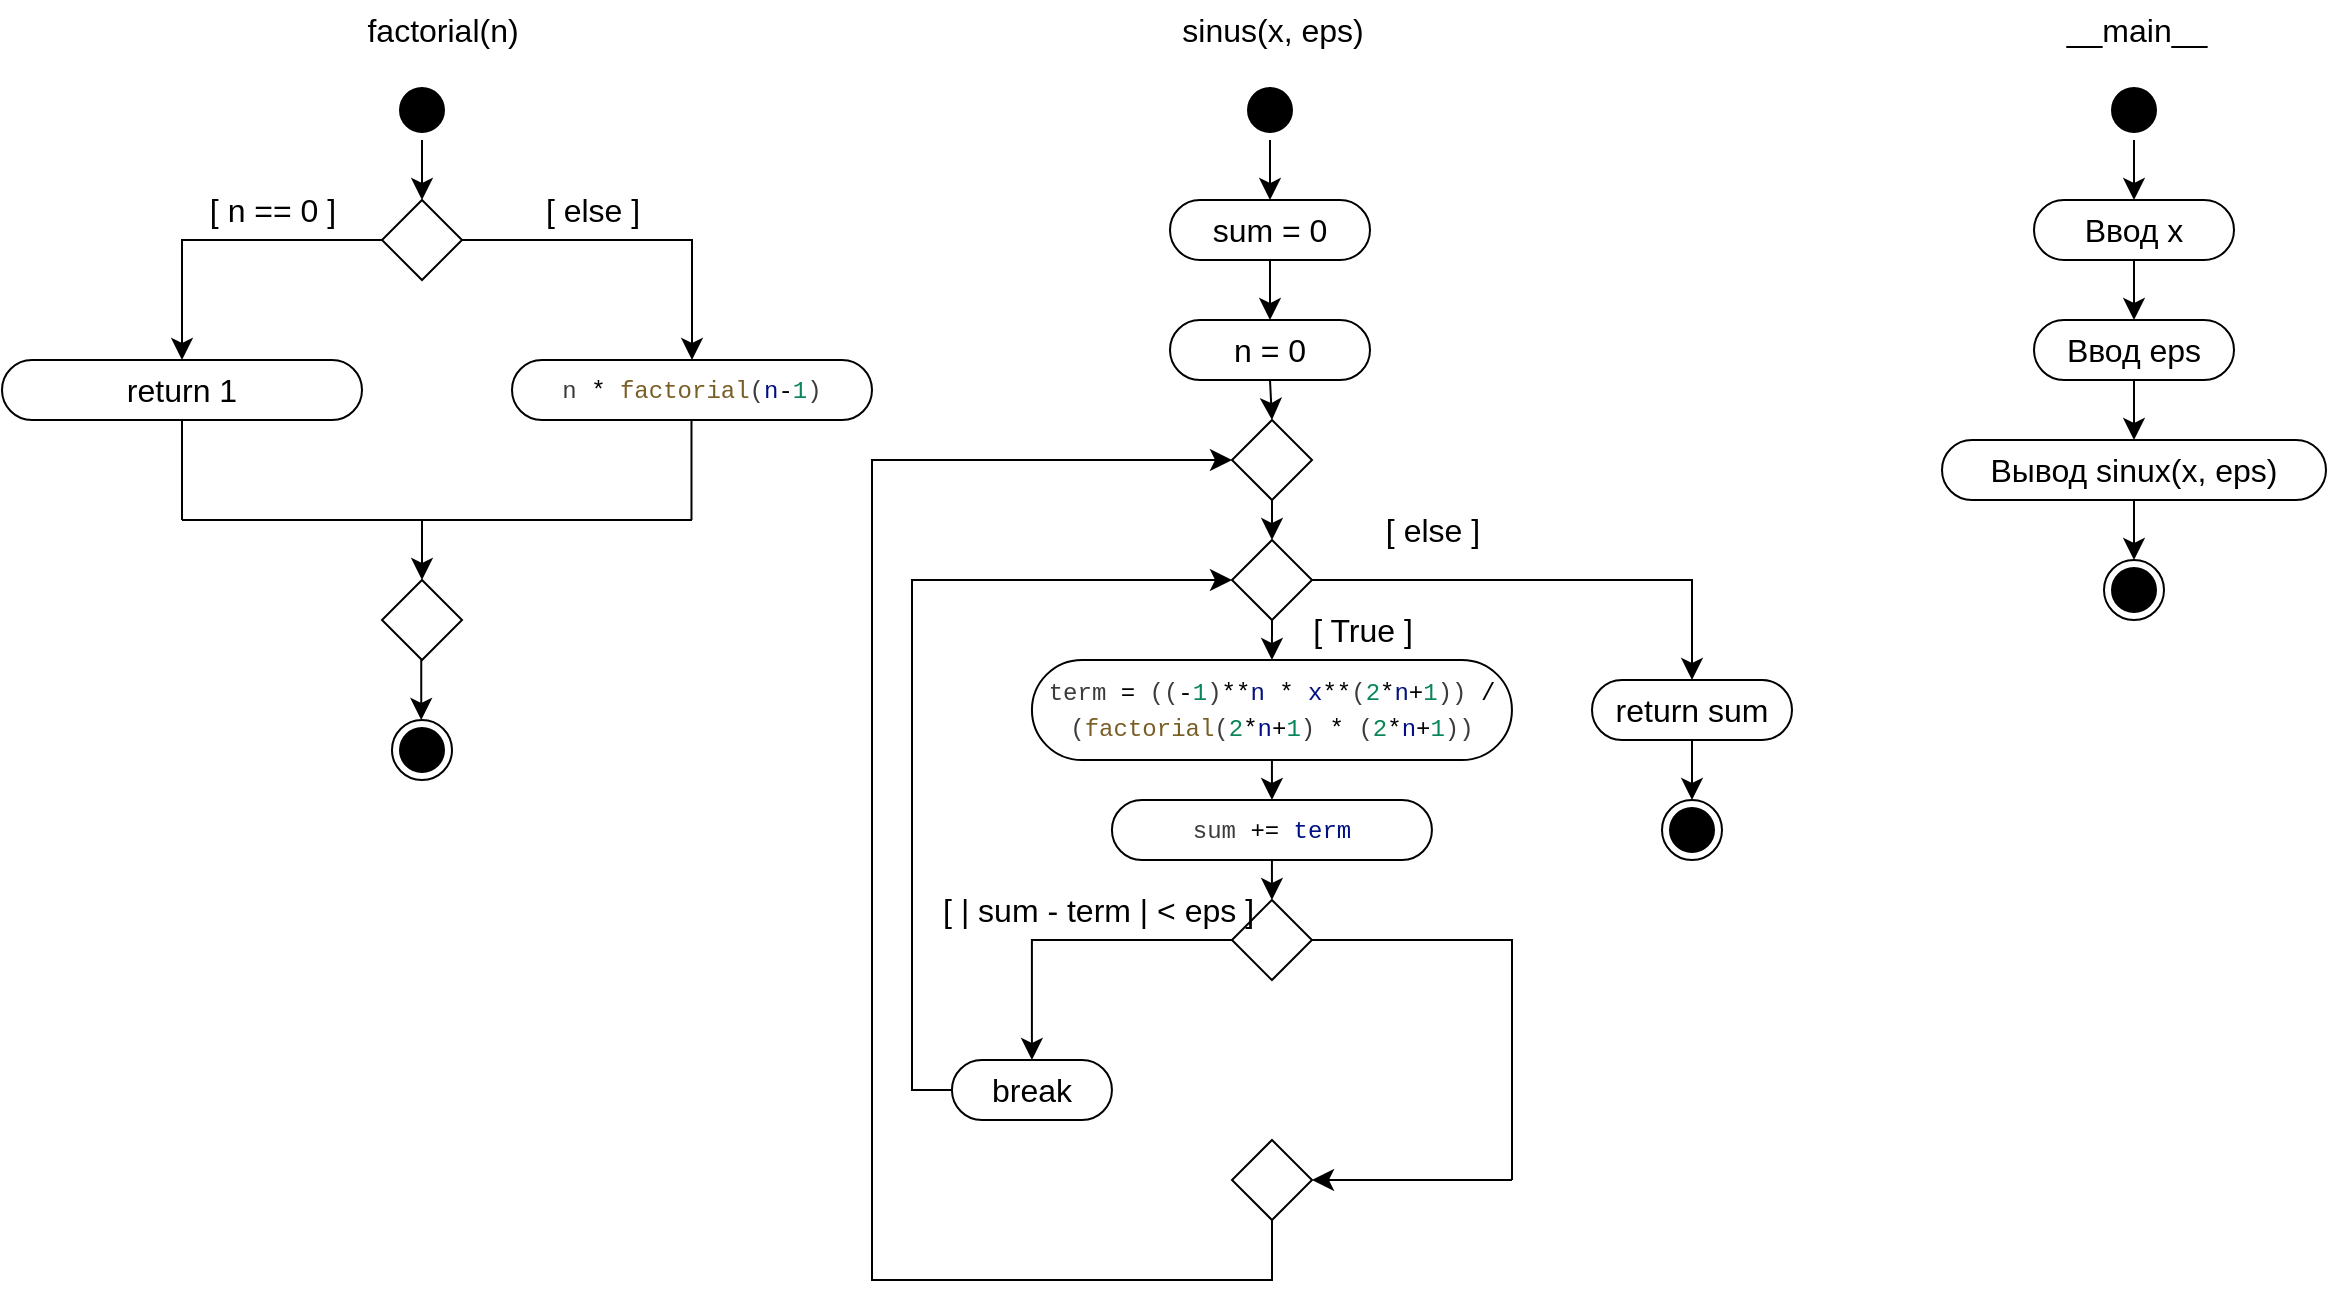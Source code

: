 <mxfile version="21.2.8" type="device">
  <diagram name="Страница 1" id="b56nTUFWKLFzky5iG3-O">
    <mxGraphModel dx="1453" dy="1270" grid="1" gridSize="10" guides="1" tooltips="1" connect="1" arrows="1" fold="1" page="0" pageScale="1" pageWidth="827" pageHeight="1169" math="0" shadow="0">
      <root>
        <mxCell id="0" />
        <mxCell id="1" parent="0" />
        <mxCell id="P-KXroBEH44Tsiwpaicb-1" value="" style="ellipse;html=1;shape=startState;fillColor=#000000;strokeColor=default;fontSize=16;" vertex="1" parent="1">
          <mxGeometry x="-55" y="-50" width="30" height="30" as="geometry" />
        </mxCell>
        <mxCell id="P-KXroBEH44Tsiwpaicb-2" value="" style="edgeStyle=orthogonalEdgeStyle;html=1;verticalAlign=bottom;endArrow=classic;endSize=8;strokeColor=default;rounded=0;fontSize=12;curved=1;entryX=0.5;entryY=0;entryDx=0;entryDy=0;endFill=1;" edge="1" parent="1" source="P-KXroBEH44Tsiwpaicb-1">
          <mxGeometry relative="1" as="geometry">
            <mxPoint x="-40" y="10" as="targetPoint" />
          </mxGeometry>
        </mxCell>
        <mxCell id="P-KXroBEH44Tsiwpaicb-5" value="factorial(n)" style="text;html=1;align=center;verticalAlign=middle;resizable=0;points=[];autosize=1;strokeColor=none;fillColor=none;fontSize=16;" vertex="1" parent="1">
          <mxGeometry x="-80" y="-90" width="100" height="30" as="geometry" />
        </mxCell>
        <mxCell id="P-KXroBEH44Tsiwpaicb-7" value="" style="rhombus;whiteSpace=wrap;html=1;fontSize=16;rounded=0;arcSize=50;" vertex="1" parent="1">
          <mxGeometry x="-60" y="10" width="40" height="40" as="geometry" />
        </mxCell>
        <mxCell id="P-KXroBEH44Tsiwpaicb-8" value="&lt;div style=&quot;color: rgb(59, 59, 59); font-family: Menlo, Monaco, &amp;quot;Courier New&amp;quot;, monospace; font-size: 12px; line-height: 18px;&quot;&gt;n &lt;span style=&quot;color: #000000;&quot;&gt;*&lt;/span&gt; &lt;span style=&quot;color: #795e26;&quot;&gt;factorial&lt;/span&gt;(&lt;span style=&quot;color: #001080;&quot;&gt;n&lt;/span&gt;&lt;span style=&quot;color: #000000;&quot;&gt;-&lt;/span&gt;&lt;span style=&quot;color: #098658;&quot;&gt;1&lt;/span&gt;)&lt;/div&gt;" style="html=1;whiteSpace=wrap;fontSize=16;rounded=1;arcSize=50;" vertex="1" parent="1">
          <mxGeometry x="5" y="90" width="180" height="30" as="geometry" />
        </mxCell>
        <mxCell id="P-KXroBEH44Tsiwpaicb-9" value="[ n == 0 ]" style="text;html=1;align=center;verticalAlign=middle;resizable=0;points=[];autosize=1;strokeColor=none;fillColor=none;fontSize=16;" vertex="1" parent="1">
          <mxGeometry x="-160" width="90" height="30" as="geometry" />
        </mxCell>
        <mxCell id="P-KXroBEH44Tsiwpaicb-10" value="" style="edgeStyle=segmentEdgeStyle;endArrow=classic;html=1;curved=0;rounded=0;endSize=8;startSize=8;sourcePerimeterSpacing=0;targetPerimeterSpacing=0;fontSize=12;entryX=0.5;entryY=0;entryDx=0;entryDy=0;" edge="1" parent="1" target="P-KXroBEH44Tsiwpaicb-8">
          <mxGeometry width="140" relative="1" as="geometry">
            <mxPoint x="-20" y="30" as="sourcePoint" />
            <mxPoint x="170" y="-50" as="targetPoint" />
            <Array as="points">
              <mxPoint x="95" y="30" />
            </Array>
          </mxGeometry>
        </mxCell>
        <mxCell id="P-KXroBEH44Tsiwpaicb-11" value="" style="edgeStyle=segmentEdgeStyle;endArrow=classic;html=1;curved=0;rounded=0;endSize=8;startSize=8;sourcePerimeterSpacing=0;targetPerimeterSpacing=0;fontSize=12;exitX=0;exitY=0.5;exitDx=0;exitDy=0;" edge="1" parent="1" source="P-KXroBEH44Tsiwpaicb-7">
          <mxGeometry width="140" relative="1" as="geometry">
            <mxPoint x="-260" y="30" as="sourcePoint" />
            <mxPoint x="-160" y="90" as="targetPoint" />
            <Array as="points">
              <mxPoint x="-160" y="30" />
            </Array>
          </mxGeometry>
        </mxCell>
        <mxCell id="P-KXroBEH44Tsiwpaicb-12" value="return 1" style="html=1;whiteSpace=wrap;fontSize=16;rounded=1;arcSize=50;" vertex="1" parent="1">
          <mxGeometry x="-250" y="90" width="180" height="30" as="geometry" />
        </mxCell>
        <mxCell id="P-KXroBEH44Tsiwpaicb-13" value="[ else ]" style="text;html=1;align=center;verticalAlign=middle;resizable=0;points=[];autosize=1;strokeColor=none;fillColor=none;fontSize=16;" vertex="1" parent="1">
          <mxGeometry x="10" width="70" height="30" as="geometry" />
        </mxCell>
        <mxCell id="P-KXroBEH44Tsiwpaicb-14" value="" style="rhombus;whiteSpace=wrap;html=1;fontSize=16;rounded=0;arcSize=50;" vertex="1" parent="1">
          <mxGeometry x="-60" y="200" width="40" height="40" as="geometry" />
        </mxCell>
        <mxCell id="P-KXroBEH44Tsiwpaicb-16" value="" style="endArrow=none;html=1;rounded=0;fontSize=12;startSize=8;endSize=8;curved=1;entryX=0.5;entryY=1;entryDx=0;entryDy=0;" edge="1" parent="1" target="P-KXroBEH44Tsiwpaicb-12">
          <mxGeometry width="50" height="50" relative="1" as="geometry">
            <mxPoint x="-160" y="170" as="sourcePoint" />
            <mxPoint x="-110" y="150" as="targetPoint" />
          </mxGeometry>
        </mxCell>
        <mxCell id="P-KXroBEH44Tsiwpaicb-17" value="" style="endArrow=none;html=1;rounded=0;fontSize=12;startSize=8;endSize=8;curved=1;" edge="1" parent="1">
          <mxGeometry width="50" height="50" relative="1" as="geometry">
            <mxPoint x="-40" y="170" as="sourcePoint" />
            <mxPoint x="-160" y="170" as="targetPoint" />
          </mxGeometry>
        </mxCell>
        <mxCell id="P-KXroBEH44Tsiwpaicb-18" value="" style="endArrow=none;html=1;rounded=0;fontSize=12;startSize=8;endSize=8;curved=1;entryX=0.5;entryY=1;entryDx=0;entryDy=0;" edge="1" parent="1">
          <mxGeometry width="50" height="50" relative="1" as="geometry">
            <mxPoint x="94.74" y="170" as="sourcePoint" />
            <mxPoint x="94.74" y="120" as="targetPoint" />
          </mxGeometry>
        </mxCell>
        <mxCell id="P-KXroBEH44Tsiwpaicb-20" value="" style="endArrow=none;html=1;rounded=0;fontSize=12;startSize=8;endSize=8;curved=1;" edge="1" parent="1">
          <mxGeometry width="50" height="50" relative="1" as="geometry">
            <mxPoint x="95" y="170" as="sourcePoint" />
            <mxPoint x="-40" y="170" as="targetPoint" />
          </mxGeometry>
        </mxCell>
        <mxCell id="P-KXroBEH44Tsiwpaicb-21" value="" style="endArrow=classic;html=1;rounded=0;fontSize=12;startSize=8;endSize=8;curved=1;entryX=0.5;entryY=0;entryDx=0;entryDy=0;" edge="1" parent="1" target="P-KXroBEH44Tsiwpaicb-14">
          <mxGeometry width="50" height="50" relative="1" as="geometry">
            <mxPoint x="-40" y="170" as="sourcePoint" />
            <mxPoint y="150" as="targetPoint" />
          </mxGeometry>
        </mxCell>
        <mxCell id="P-KXroBEH44Tsiwpaicb-22" value="" style="endArrow=classic;html=1;rounded=0;fontSize=12;startSize=8;endSize=8;curved=1;entryX=0.5;entryY=0;entryDx=0;entryDy=0;" edge="1" parent="1">
          <mxGeometry width="50" height="50" relative="1" as="geometry">
            <mxPoint x="-40.38" y="240" as="sourcePoint" />
            <mxPoint x="-40.38" y="270" as="targetPoint" />
          </mxGeometry>
        </mxCell>
        <mxCell id="P-KXroBEH44Tsiwpaicb-24" value="" style="ellipse;html=1;shape=endState;fillColor=#000000;strokeColor=#000000;fontSize=16;" vertex="1" parent="1">
          <mxGeometry x="-55" y="270" width="30" height="30" as="geometry" />
        </mxCell>
        <mxCell id="P-KXroBEH44Tsiwpaicb-25" value="" style="ellipse;html=1;shape=startState;fillColor=#000000;strokeColor=default;fontSize=16;" vertex="1" parent="1">
          <mxGeometry x="369" y="-50" width="30" height="30" as="geometry" />
        </mxCell>
        <mxCell id="P-KXroBEH44Tsiwpaicb-26" value="" style="edgeStyle=orthogonalEdgeStyle;html=1;verticalAlign=bottom;endArrow=classic;endSize=8;strokeColor=default;rounded=0;fontSize=12;curved=1;entryX=0.5;entryY=0;entryDx=0;entryDy=0;endFill=1;" edge="1" source="P-KXroBEH44Tsiwpaicb-25" parent="1">
          <mxGeometry relative="1" as="geometry">
            <mxPoint x="384" y="10" as="targetPoint" />
          </mxGeometry>
        </mxCell>
        <mxCell id="P-KXroBEH44Tsiwpaicb-27" value="sinus(x, eps)" style="text;html=1;align=center;verticalAlign=middle;resizable=0;points=[];autosize=1;strokeColor=none;fillColor=none;fontSize=16;" vertex="1" parent="1">
          <mxGeometry x="330" y="-90" width="110" height="30" as="geometry" />
        </mxCell>
        <mxCell id="P-KXroBEH44Tsiwpaicb-28" value="sum = 0" style="html=1;whiteSpace=wrap;fontSize=16;rounded=1;arcSize=50;" vertex="1" parent="1">
          <mxGeometry x="334" y="10" width="100" height="30" as="geometry" />
        </mxCell>
        <mxCell id="P-KXroBEH44Tsiwpaicb-29" value="" style="edgeStyle=orthogonalEdgeStyle;html=1;verticalAlign=bottom;endArrow=classic;endSize=8;strokeColor=default;rounded=0;fontSize=12;curved=1;entryX=0.5;entryY=0;entryDx=0;entryDy=0;endFill=1;" edge="1" parent="1">
          <mxGeometry relative="1" as="geometry">
            <mxPoint x="384" y="70" as="targetPoint" />
            <mxPoint x="384" y="40" as="sourcePoint" />
          </mxGeometry>
        </mxCell>
        <mxCell id="P-KXroBEH44Tsiwpaicb-56" style="edgeStyle=none;curved=1;rounded=0;orthogonalLoop=1;jettySize=auto;html=1;exitX=0.5;exitY=1;exitDx=0;exitDy=0;entryX=0.5;entryY=0;entryDx=0;entryDy=0;fontSize=12;startSize=8;endSize=8;" edge="1" parent="1" source="P-KXroBEH44Tsiwpaicb-30" target="P-KXroBEH44Tsiwpaicb-31">
          <mxGeometry relative="1" as="geometry" />
        </mxCell>
        <mxCell id="P-KXroBEH44Tsiwpaicb-30" value="n = 0" style="html=1;whiteSpace=wrap;fontSize=16;rounded=1;arcSize=50;" vertex="1" parent="1">
          <mxGeometry x="334" y="70" width="100" height="30" as="geometry" />
        </mxCell>
        <mxCell id="P-KXroBEH44Tsiwpaicb-31" value="" style="rhombus;whiteSpace=wrap;html=1;fontSize=16;rounded=0;arcSize=50;" vertex="1" parent="1">
          <mxGeometry x="365" y="120" width="40" height="40" as="geometry" />
        </mxCell>
        <mxCell id="P-KXroBEH44Tsiwpaicb-32" style="edgeStyle=none;curved=1;rounded=0;orthogonalLoop=1;jettySize=auto;html=1;exitX=0.5;exitY=1;exitDx=0;exitDy=0;entryX=0.5;entryY=0;entryDx=0;entryDy=0;fontSize=12;startSize=8;endSize=8;" edge="1" parent="1" source="P-KXroBEH44Tsiwpaicb-33" target="P-KXroBEH44Tsiwpaicb-35">
          <mxGeometry relative="1" as="geometry">
            <mxPoint x="384.97" y="240" as="sourcePoint" />
          </mxGeometry>
        </mxCell>
        <mxCell id="P-KXroBEH44Tsiwpaicb-33" value="" style="rhombus;whiteSpace=wrap;html=1;fontSize=16;rounded=0;arcSize=50;" vertex="1" parent="1">
          <mxGeometry x="365" y="180" width="40" height="40" as="geometry" />
        </mxCell>
        <mxCell id="P-KXroBEH44Tsiwpaicb-34" style="edgeStyle=none;curved=1;rounded=0;orthogonalLoop=1;jettySize=auto;html=1;entryX=0.5;entryY=0;entryDx=0;entryDy=0;fontSize=12;startSize=8;endSize=8;" edge="1" parent="1" target="P-KXroBEH44Tsiwpaicb-33">
          <mxGeometry relative="1" as="geometry">
            <mxPoint x="385" y="160" as="sourcePoint" />
          </mxGeometry>
        </mxCell>
        <mxCell id="P-KXroBEH44Tsiwpaicb-35" value="&lt;div style=&quot;color: rgb(59, 59, 59); font-family: Menlo, Monaco, &amp;quot;Courier New&amp;quot;, monospace; font-size: 12px; line-height: 18px;&quot;&gt;term &lt;span style=&quot;color: #000000;&quot;&gt;=&lt;/span&gt; ((&lt;span style=&quot;color: #000000;&quot;&gt;-&lt;/span&gt;&lt;span style=&quot;color: #098658;&quot;&gt;1&lt;/span&gt;)&lt;span style=&quot;color: #000000;&quot;&gt;**&lt;/span&gt;&lt;span style=&quot;color: #001080;&quot;&gt;n&lt;/span&gt; &lt;span style=&quot;color: #000000;&quot;&gt;*&lt;/span&gt; &lt;span style=&quot;color: #001080;&quot;&gt;x&lt;/span&gt;&lt;span style=&quot;color: #000000;&quot;&gt;**&lt;/span&gt;(&lt;span style=&quot;color: #098658;&quot;&gt;2&lt;/span&gt;&lt;span style=&quot;color: #000000;&quot;&gt;*&lt;/span&gt;&lt;span style=&quot;color: #001080;&quot;&gt;n&lt;/span&gt;&lt;span style=&quot;color: #000000;&quot;&gt;+&lt;/span&gt;&lt;span style=&quot;color: #098658;&quot;&gt;1&lt;/span&gt;)) &lt;span style=&quot;color: #000000;&quot;&gt;/&lt;/span&gt; (&lt;span style=&quot;color: #795e26;&quot;&gt;factorial&lt;/span&gt;(&lt;span style=&quot;color: #098658;&quot;&gt;2&lt;/span&gt;&lt;span style=&quot;color: #000000;&quot;&gt;*&lt;/span&gt;&lt;span style=&quot;color: #001080;&quot;&gt;n&lt;/span&gt;&lt;span style=&quot;color: #000000;&quot;&gt;+&lt;/span&gt;&lt;span style=&quot;color: #098658;&quot;&gt;1&lt;/span&gt;) &lt;span style=&quot;color: #000000;&quot;&gt;*&lt;/span&gt; (&lt;span style=&quot;color: #098658;&quot;&gt;2&lt;/span&gt;&lt;span style=&quot;color: #000000;&quot;&gt;*&lt;/span&gt;&lt;span style=&quot;color: #001080;&quot;&gt;n&lt;/span&gt;&lt;span style=&quot;color: #000000;&quot;&gt;+&lt;/span&gt;&lt;span style=&quot;color: #098658;&quot;&gt;1&lt;/span&gt;))&lt;/div&gt;" style="html=1;whiteSpace=wrap;fontSize=16;rounded=1;arcSize=50;" vertex="1" parent="1">
          <mxGeometry x="264.97" y="240" width="240" height="50" as="geometry" />
        </mxCell>
        <mxCell id="P-KXroBEH44Tsiwpaicb-36" style="edgeStyle=none;curved=1;rounded=0;orthogonalLoop=1;jettySize=auto;html=1;exitX=0.5;exitY=1;exitDx=0;exitDy=0;entryX=0.5;entryY=0;entryDx=0;entryDy=0;fontSize=12;startSize=8;endSize=8;" edge="1" parent="1" target="P-KXroBEH44Tsiwpaicb-37">
          <mxGeometry relative="1" as="geometry">
            <mxPoint x="384.97" y="290" as="sourcePoint" />
          </mxGeometry>
        </mxCell>
        <mxCell id="P-KXroBEH44Tsiwpaicb-37" value="&lt;div style=&quot;color: rgb(59, 59, 59); font-family: Menlo, Monaco, &amp;quot;Courier New&amp;quot;, monospace; font-size: 12px; line-height: 18px;&quot;&gt;sum &lt;span style=&quot;color: #000000;&quot;&gt;+=&lt;/span&gt; &lt;span style=&quot;color: #001080;&quot;&gt;term&lt;/span&gt;&lt;/div&gt;" style="html=1;whiteSpace=wrap;fontSize=16;rounded=1;arcSize=50;" vertex="1" parent="1">
          <mxGeometry x="304.97" y="310" width="160" height="30" as="geometry" />
        </mxCell>
        <mxCell id="P-KXroBEH44Tsiwpaicb-38" value="" style="rhombus;whiteSpace=wrap;html=1;fontSize=16;rounded=0;arcSize=50;" vertex="1" parent="1">
          <mxGeometry x="364.97" y="360" width="40" height="40" as="geometry" />
        </mxCell>
        <mxCell id="P-KXroBEH44Tsiwpaicb-39" style="edgeStyle=none;curved=1;rounded=0;orthogonalLoop=1;jettySize=auto;html=1;entryX=0.5;entryY=0;entryDx=0;entryDy=0;fontSize=12;startSize=8;endSize=8;" edge="1" parent="1" target="P-KXroBEH44Tsiwpaicb-38">
          <mxGeometry relative="1" as="geometry">
            <mxPoint x="384.97" y="340" as="sourcePoint" />
          </mxGeometry>
        </mxCell>
        <mxCell id="P-KXroBEH44Tsiwpaicb-40" value="break" style="html=1;whiteSpace=wrap;fontSize=16;rounded=1;arcSize=50;" vertex="1" parent="1">
          <mxGeometry x="224.97" y="440" width="80" height="30" as="geometry" />
        </mxCell>
        <mxCell id="P-KXroBEH44Tsiwpaicb-41" value="[ | sum - term | &amp;lt; eps ]&amp;nbsp;" style="text;html=1;align=center;verticalAlign=middle;resizable=0;points=[];autosize=1;strokeColor=none;fillColor=none;fontSize=16;" vertex="1" parent="1">
          <mxGeometry x="209.97" y="350" width="180" height="30" as="geometry" />
        </mxCell>
        <mxCell id="P-KXroBEH44Tsiwpaicb-42" value="" style="edgeStyle=segmentEdgeStyle;endArrow=none;html=1;curved=0;rounded=0;endSize=8;startSize=8;sourcePerimeterSpacing=0;targetPerimeterSpacing=0;fontSize=12;endFill=0;" edge="1" parent="1">
          <mxGeometry width="140" relative="1" as="geometry">
            <mxPoint x="404.97" y="380" as="sourcePoint" />
            <mxPoint x="505" y="500" as="targetPoint" />
            <Array as="points">
              <mxPoint x="504.97" y="380" />
            </Array>
          </mxGeometry>
        </mxCell>
        <mxCell id="P-KXroBEH44Tsiwpaicb-43" value="" style="edgeStyle=segmentEdgeStyle;endArrow=classic;html=1;curved=0;rounded=0;endSize=8;startSize=8;sourcePerimeterSpacing=0;targetPerimeterSpacing=0;fontSize=12;" edge="1" parent="1">
          <mxGeometry width="140" relative="1" as="geometry">
            <mxPoint x="364.97" y="380" as="sourcePoint" />
            <mxPoint x="264.97" y="440" as="targetPoint" />
            <Array as="points">
              <mxPoint x="264.97" y="380" />
              <mxPoint x="264.97" y="440" />
            </Array>
          </mxGeometry>
        </mxCell>
        <mxCell id="P-KXroBEH44Tsiwpaicb-44" style="edgeStyle=none;curved=1;rounded=0;orthogonalLoop=1;jettySize=auto;html=1;fontSize=12;startSize=8;endSize=8;entryX=1;entryY=0.5;entryDx=0;entryDy=0;" edge="1" parent="1" target="P-KXroBEH44Tsiwpaicb-45">
          <mxGeometry relative="1" as="geometry">
            <mxPoint x="525" y="500" as="targetPoint" />
            <mxPoint x="505" y="500" as="sourcePoint" />
          </mxGeometry>
        </mxCell>
        <mxCell id="P-KXroBEH44Tsiwpaicb-45" value="" style="rhombus;whiteSpace=wrap;html=1;fontSize=16;rounded=0;arcSize=50;" vertex="1" parent="1">
          <mxGeometry x="365" y="480" width="40" height="40" as="geometry" />
        </mxCell>
        <mxCell id="P-KXroBEH44Tsiwpaicb-46" value="" style="edgeStyle=segmentEdgeStyle;endArrow=classic;html=1;curved=0;rounded=0;endSize=8;startSize=8;sourcePerimeterSpacing=0;targetPerimeterSpacing=0;fontSize=12;exitX=0.5;exitY=1;exitDx=0;exitDy=0;entryX=0;entryY=0.5;entryDx=0;entryDy=0;" edge="1" parent="1" source="P-KXroBEH44Tsiwpaicb-45" target="P-KXroBEH44Tsiwpaicb-31">
          <mxGeometry width="140" relative="1" as="geometry">
            <mxPoint x="380" y="550" as="sourcePoint" />
            <mxPoint x="165" y="140" as="targetPoint" />
            <Array as="points">
              <mxPoint x="385" y="550" />
              <mxPoint x="185" y="550" />
              <mxPoint x="185" y="140" />
            </Array>
          </mxGeometry>
        </mxCell>
        <mxCell id="P-KXroBEH44Tsiwpaicb-47" value="&amp;nbsp;[ else ]&amp;nbsp;" style="text;html=1;align=center;verticalAlign=middle;resizable=0;points=[];autosize=1;strokeColor=none;fillColor=none;fontSize=16;" vertex="1" parent="1">
          <mxGeometry x="425" y="160" width="80" height="30" as="geometry" />
        </mxCell>
        <mxCell id="P-KXroBEH44Tsiwpaicb-48" value="&amp;nbsp;[ True ]&amp;nbsp;" style="text;html=1;align=center;verticalAlign=middle;resizable=0;points=[];autosize=1;strokeColor=none;fillColor=none;fontSize=16;" vertex="1" parent="1">
          <mxGeometry x="390" y="210" width="80" height="30" as="geometry" />
        </mxCell>
        <mxCell id="P-KXroBEH44Tsiwpaicb-49" value="" style="edgeStyle=segmentEdgeStyle;endArrow=classic;html=1;curved=0;rounded=0;endSize=8;startSize=8;sourcePerimeterSpacing=0;targetPerimeterSpacing=0;fontSize=12;exitX=1;exitY=0.5;exitDx=0;exitDy=0;" edge="1" parent="1" source="P-KXroBEH44Tsiwpaicb-33">
          <mxGeometry width="140" relative="1" as="geometry">
            <mxPoint x="495" y="190" as="sourcePoint" />
            <mxPoint x="595" y="250" as="targetPoint" />
            <Array as="points">
              <mxPoint x="595" y="200" />
              <mxPoint x="595" y="250" />
            </Array>
          </mxGeometry>
        </mxCell>
        <mxCell id="P-KXroBEH44Tsiwpaicb-50" value="" style="edgeStyle=segmentEdgeStyle;endArrow=classic;html=1;curved=0;rounded=0;endSize=8;startSize=8;sourcePerimeterSpacing=0;targetPerimeterSpacing=0;fontSize=12;exitX=0;exitY=0.5;exitDx=0;exitDy=0;entryX=0;entryY=0.5;entryDx=0;entryDy=0;" edge="1" parent="1" source="P-KXroBEH44Tsiwpaicb-40" target="P-KXroBEH44Tsiwpaicb-33">
          <mxGeometry width="140" relative="1" as="geometry">
            <mxPoint x="165" y="450" as="sourcePoint" />
            <mxPoint x="305" y="510" as="targetPoint" />
            <Array as="points">
              <mxPoint x="205" y="455" />
              <mxPoint x="205" y="200" />
            </Array>
          </mxGeometry>
        </mxCell>
        <mxCell id="P-KXroBEH44Tsiwpaicb-51" value="" style="edgeStyle=none;curved=1;rounded=0;orthogonalLoop=1;jettySize=auto;html=1;fontSize=12;startSize=8;endSize=8;entryX=0.5;entryY=0;entryDx=0;entryDy=0;" edge="1" parent="1" source="P-KXroBEH44Tsiwpaicb-52" target="P-KXroBEH44Tsiwpaicb-55">
          <mxGeometry relative="1" as="geometry">
            <mxPoint x="595" y="300" as="targetPoint" />
          </mxGeometry>
        </mxCell>
        <mxCell id="P-KXroBEH44Tsiwpaicb-52" value="return sum" style="html=1;whiteSpace=wrap;fontSize=16;rounded=1;arcSize=50;" vertex="1" parent="1">
          <mxGeometry x="545" y="250" width="100" height="30" as="geometry" />
        </mxCell>
        <mxCell id="P-KXroBEH44Tsiwpaicb-55" value="" style="ellipse;html=1;shape=endState;fillColor=#000000;strokeColor=default;fontSize=16;" vertex="1" parent="1">
          <mxGeometry x="580" y="310" width="30" height="30" as="geometry" />
        </mxCell>
        <mxCell id="P-KXroBEH44Tsiwpaicb-57" value="" style="ellipse;html=1;shape=startState;fillColor=#000000;strokeColor=default;fontSize=16;" vertex="1" parent="1">
          <mxGeometry x="801" y="-50" width="30" height="30" as="geometry" />
        </mxCell>
        <mxCell id="P-KXroBEH44Tsiwpaicb-58" value="" style="edgeStyle=orthogonalEdgeStyle;html=1;verticalAlign=bottom;endArrow=classic;endSize=8;strokeColor=default;rounded=0;fontSize=12;curved=1;entryX=0.5;entryY=0;entryDx=0;entryDy=0;endFill=1;" edge="1" source="P-KXroBEH44Tsiwpaicb-57" parent="1">
          <mxGeometry relative="1" as="geometry">
            <mxPoint x="816" y="10" as="targetPoint" />
          </mxGeometry>
        </mxCell>
        <mxCell id="P-KXroBEH44Tsiwpaicb-59" value="__main__" style="text;html=1;align=center;verticalAlign=middle;resizable=0;points=[];autosize=1;strokeColor=none;fillColor=none;fontSize=16;" vertex="1" parent="1">
          <mxGeometry x="772" y="-90" width="90" height="30" as="geometry" />
        </mxCell>
        <mxCell id="P-KXroBEH44Tsiwpaicb-60" value="Ввод x" style="html=1;whiteSpace=wrap;fontSize=16;rounded=1;arcSize=50;" vertex="1" parent="1">
          <mxGeometry x="766" y="10" width="100" height="30" as="geometry" />
        </mxCell>
        <mxCell id="P-KXroBEH44Tsiwpaicb-61" value="" style="edgeStyle=orthogonalEdgeStyle;html=1;verticalAlign=bottom;endArrow=classic;endSize=8;strokeColor=default;rounded=0;fontSize=12;curved=1;entryX=0.5;entryY=0;entryDx=0;entryDy=0;endFill=1;" edge="1" parent="1">
          <mxGeometry relative="1" as="geometry">
            <mxPoint x="816" y="70" as="targetPoint" />
            <mxPoint x="816" y="40" as="sourcePoint" />
          </mxGeometry>
        </mxCell>
        <mxCell id="P-KXroBEH44Tsiwpaicb-62" value="Ввод eps" style="html=1;whiteSpace=wrap;fontSize=16;rounded=1;arcSize=50;" vertex="1" parent="1">
          <mxGeometry x="766" y="70" width="100" height="30" as="geometry" />
        </mxCell>
        <mxCell id="P-KXroBEH44Tsiwpaicb-63" value="" style="edgeStyle=orthogonalEdgeStyle;html=1;verticalAlign=bottom;endArrow=classic;endSize=8;strokeColor=default;rounded=0;fontSize=12;curved=1;entryX=0.5;entryY=0;entryDx=0;entryDy=0;endFill=1;" edge="1" parent="1">
          <mxGeometry relative="1" as="geometry">
            <mxPoint x="816" y="130" as="targetPoint" />
            <mxPoint x="816" y="100" as="sourcePoint" />
          </mxGeometry>
        </mxCell>
        <mxCell id="P-KXroBEH44Tsiwpaicb-66" style="edgeStyle=none;curved=1;rounded=0;orthogonalLoop=1;jettySize=auto;html=1;exitX=0.5;exitY=1;exitDx=0;exitDy=0;entryX=0.5;entryY=0;entryDx=0;entryDy=0;fontSize=12;startSize=8;endSize=8;" edge="1" parent="1" source="P-KXroBEH44Tsiwpaicb-64" target="P-KXroBEH44Tsiwpaicb-65">
          <mxGeometry relative="1" as="geometry" />
        </mxCell>
        <mxCell id="P-KXroBEH44Tsiwpaicb-64" value="Вывод sinux(x, eps)" style="html=1;whiteSpace=wrap;fontSize=16;rounded=1;arcSize=50;" vertex="1" parent="1">
          <mxGeometry x="720" y="130" width="192" height="30" as="geometry" />
        </mxCell>
        <mxCell id="P-KXroBEH44Tsiwpaicb-65" value="" style="ellipse;html=1;shape=endState;fillColor=#000000;strokeColor=#000000;fontSize=16;" vertex="1" parent="1">
          <mxGeometry x="801" y="190" width="30" height="30" as="geometry" />
        </mxCell>
      </root>
    </mxGraphModel>
  </diagram>
</mxfile>
